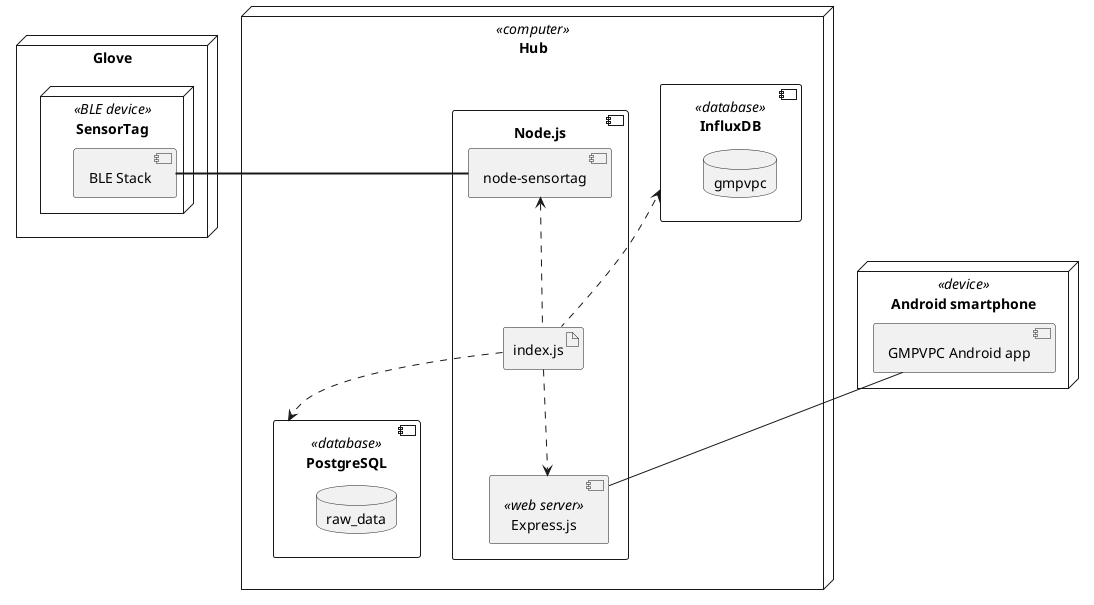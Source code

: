 @startuml

node Hub <<computer>> {
    component "InfluxDB" as influx <<database>> {
        database gmpvpc
    }

    component "PostgreSQL" as postgre <<database>> {
        database raw_data
    }
    
    component "Node.js" as nodejs {
        component "Express.js" as express <<web server>>

        component "node-sensortag" as nodesensortag

        artifact "index.js" as index

        nodesensortag <.. index
        index ..> express
    }

    influx <.. index
    index ..> postgre
}

node "Android smartphone" as android <<device>> {
    component "GMPVPC Android app" as app
}

node "Glove" {
    node SensorTag <<BLE device>> {
        component "BLE Stack" as ble
    }
}

app -- express
ble = nodesensortag


@enduml